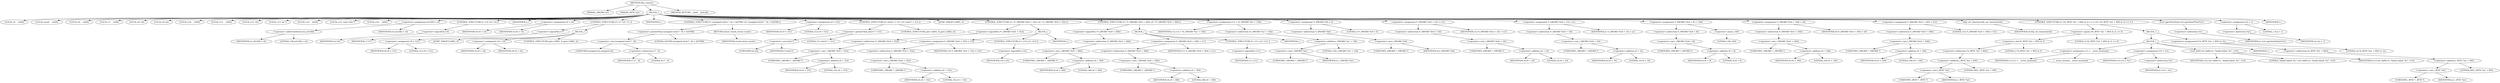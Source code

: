 digraph tftp_connect {  
"1000114" [label = "(METHOD,tftp_connect)" ]
"1000115" [label = "(PARAM,_QWORD *a1)" ]
"1000116" [label = "(PARAM,_BYTE *a2)" ]
"1000117" [label = "(BLOCK,,)" ]
"1000118" [label = "(LOCAL,v4: __int64)" ]
"1000119" [label = "(LOCAL,result: __int64)" ]
"1000120" [label = "(LOCAL,v6: __int64)" ]
"1000121" [label = "(LOCAL,v7: __int64)" ]
"1000122" [label = "(LOCAL,v8: int)" ]
"1000123" [label = "(LOCAL,v9: int)" ]
"1000124" [label = "(LOCAL,v10: __int64)" ]
"1000125" [label = "(LOCAL,v11: __int64)" ]
"1000126" [label = "(LOCAL,v12: int)" ]
"1000127" [label = "(LOCAL,v13: int *)" ]
"1000128" [label = "(LOCAL,v14: __int64)" ]
"1000129" [label = "(LOCAL,v15: const char *)" ]
"1000130" [label = "(LOCAL,v16: __int64)" ]
"1000131" [label = "(<operator>.assignment,a1[148] = v4)" ]
"1000132" [label = "(<operator>.indirectIndexAccess,a1[148])" ]
"1000133" [label = "(IDENTIFIER,a1,a1[148] = v4)" ]
"1000134" [label = "(LITERAL,148,a1[148] = v4)" ]
"1000135" [label = "(IDENTIFIER,v4,a1[148] = v4)" ]
"1000136" [label = "(CONTROL_STRUCTURE,if ( !v4 ),if ( !v4 ))" ]
"1000137" [label = "(<operator>.logicalNot,!v4)" ]
"1000138" [label = "(IDENTIFIER,v4,!v4)" ]
"1000139" [label = "(IDENTIFIER,L,)" ]
"1000140" [label = "(<operator>.assignment,v6 = v4)" ]
"1000141" [label = "(IDENTIFIER,v6,v6 = v4)" ]
"1000142" [label = "(IDENTIFIER,v4,v6 = v4)" ]
"1000143" [label = "(CONTROL_STRUCTURE,if ( !v7 ),if ( !v7 ))" ]
"1000144" [label = "(<operator>.logicalNot,!v7)" ]
"1000145" [label = "(IDENTIFIER,v7,!v7)" ]
"1000146" [label = "(BLOCK,,)" ]
"1000147" [label = "(<operator>.assignment,v8 = 512)" ]
"1000148" [label = "(IDENTIFIER,v8,v8 = 512)" ]
"1000149" [label = "(LITERAL,512,v8 = 512)" ]
"1000150" [label = "(JUMP_TARGET,LABEL_8)" ]
"1000151" [label = "(<operator>.assignment,v9 = v8)" ]
"1000152" [label = "(IDENTIFIER,v9,v9 = v8)" ]
"1000153" [label = "(IDENTIFIER,v8,v9 = v8)" ]
"1000154" [label = "(CONTROL_STRUCTURE,goto LABEL_9;,goto LABEL_9;)" ]
"1000155" [label = "(IDENTIFIER,L,)" ]
"1000156" [label = "(CONTROL_STRUCTURE,if ( (unsigned int)(v7 - 8) > 0xFFB0 ),if ( (unsigned int)(v7 - 8) > 0xFFB0 ))" ]
"1000157" [label = "(<operator>.greaterThan,(unsigned int)(v7 - 8) > 0xFFB0)" ]
"1000158" [label = "(<operator>.cast,(unsigned int)(v7 - 8))" ]
"1000159" [label = "(UNKNOWN,unsigned int,unsigned int)" ]
"1000160" [label = "(<operator>.subtraction,v7 - 8)" ]
"1000161" [label = "(IDENTIFIER,v7,v7 - 8)" ]
"1000162" [label = "(LITERAL,8,v7 - 8)" ]
"1000163" [label = "(LITERAL,0xFFB0,(unsigned int)(v7 - 8) > 0xFFB0)" ]
"1000164" [label = "(RETURN,return result;,return result;)" ]
"1000165" [label = "(IDENTIFIER,result,return result;)" ]
"1000166" [label = "(<operator>.assignment,v9 = 512)" ]
"1000167" [label = "(IDENTIFIER,v9,v9 = 512)" ]
"1000168" [label = "(LITERAL,512,v9 = 512)" ]
"1000169" [label = "(CONTROL_STRUCTURE,if ( (int)v7 > 511 ),if ( (int)v7 > 511 ))" ]
"1000170" [label = "(<operator>.greaterThan,(int)v7 > 511)" ]
"1000171" [label = "(<operator>.cast,(int)v7)" ]
"1000172" [label = "(UNKNOWN,int,int)" ]
"1000173" [label = "(IDENTIFIER,v7,(int)v7)" ]
"1000174" [label = "(LITERAL,511,(int)v7 > 511)" ]
"1000175" [label = "(CONTROL_STRUCTURE,goto LABEL_8;,goto LABEL_8;)" ]
"1000176" [label = "(JUMP_TARGET,LABEL_9)" ]
"1000177" [label = "(CONTROL_STRUCTURE,if ( !*(_QWORD *)(v6 + 352) ),if ( !*(_QWORD *)(v6 + 352) ))" ]
"1000178" [label = "(<operator>.logicalNot,!*(_QWORD *)(v6 + 352))" ]
"1000179" [label = "(<operator>.indirection,*(_QWORD *)(v6 + 352))" ]
"1000180" [label = "(<operator>.cast,(_QWORD *)(v6 + 352))" ]
"1000181" [label = "(UNKNOWN,_QWORD *,_QWORD *)" ]
"1000182" [label = "(<operator>.addition,v6 + 352)" ]
"1000183" [label = "(IDENTIFIER,v6,v6 + 352)" ]
"1000184" [label = "(LITERAL,352,v6 + 352)" ]
"1000185" [label = "(BLOCK,,)" ]
"1000186" [label = "(<operator>.assignment,*(_QWORD *)(v6 + 352) = v10)" ]
"1000187" [label = "(<operator>.indirection,*(_QWORD *)(v6 + 352))" ]
"1000188" [label = "(<operator>.cast,(_QWORD *)(v6 + 352))" ]
"1000189" [label = "(UNKNOWN,_QWORD *,_QWORD *)" ]
"1000190" [label = "(<operator>.addition,v6 + 352)" ]
"1000191" [label = "(IDENTIFIER,v6,v6 + 352)" ]
"1000192" [label = "(LITERAL,352,v6 + 352)" ]
"1000193" [label = "(IDENTIFIER,v10,*(_QWORD *)(v6 + 352) = v10)" ]
"1000194" [label = "(CONTROL_STRUCTURE,if ( !v10 ),if ( !v10 ))" ]
"1000195" [label = "(<operator>.logicalNot,!v10)" ]
"1000196" [label = "(IDENTIFIER,v10,!v10)" ]
"1000197" [label = "(IDENTIFIER,L,)" ]
"1000198" [label = "(CONTROL_STRUCTURE,if ( !*(_QWORD *)(v6 + 360) ),if ( !*(_QWORD *)(v6 + 360) ))" ]
"1000199" [label = "(<operator>.logicalNot,!*(_QWORD *)(v6 + 360))" ]
"1000200" [label = "(<operator>.indirection,*(_QWORD *)(v6 + 360))" ]
"1000201" [label = "(<operator>.cast,(_QWORD *)(v6 + 360))" ]
"1000202" [label = "(UNKNOWN,_QWORD *,_QWORD *)" ]
"1000203" [label = "(<operator>.addition,v6 + 360)" ]
"1000204" [label = "(IDENTIFIER,v6,v6 + 360)" ]
"1000205" [label = "(LITERAL,360,v6 + 360)" ]
"1000206" [label = "(BLOCK,,)" ]
"1000207" [label = "(<operator>.assignment,*(_QWORD *)(v6 + 360) = v11)" ]
"1000208" [label = "(<operator>.indirection,*(_QWORD *)(v6 + 360))" ]
"1000209" [label = "(<operator>.cast,(_QWORD *)(v6 + 360))" ]
"1000210" [label = "(UNKNOWN,_QWORD *,_QWORD *)" ]
"1000211" [label = "(<operator>.addition,v6 + 360)" ]
"1000212" [label = "(IDENTIFIER,v6,v6 + 360)" ]
"1000213" [label = "(LITERAL,360,v6 + 360)" ]
"1000214" [label = "(IDENTIFIER,v11,*(_QWORD *)(v6 + 360) = v11)" ]
"1000215" [label = "(CONTROL_STRUCTURE,if ( !v11 ),if ( !v11 ))" ]
"1000216" [label = "(<operator>.logicalNot,!v11)" ]
"1000217" [label = "(IDENTIFIER,v11,!v11)" ]
"1000218" [label = "(IDENTIFIER,L,)" ]
"1000219" [label = "(<operator>.assignment,v12 = *((_DWORD *)a1 + 156))" ]
"1000220" [label = "(IDENTIFIER,v12,v12 = *((_DWORD *)a1 + 156))" ]
"1000221" [label = "(<operator>.indirection,*((_DWORD *)a1 + 156))" ]
"1000222" [label = "(<operator>.addition,(_DWORD *)a1 + 156)" ]
"1000223" [label = "(<operator>.cast,(_DWORD *)a1)" ]
"1000224" [label = "(UNKNOWN,_DWORD *,_DWORD *)" ]
"1000225" [label = "(IDENTIFIER,a1,(_DWORD *)a1)" ]
"1000226" [label = "(LITERAL,156,(_DWORD *)a1 + 156)" ]
"1000227" [label = "(<operator>.assignment,*(_DWORD *)v6 = 0)" ]
"1000228" [label = "(<operator>.indirection,*(_DWORD *)v6)" ]
"1000229" [label = "(<operator>.cast,(_DWORD *)v6)" ]
"1000230" [label = "(UNKNOWN,_DWORD *,_DWORD *)" ]
"1000231" [label = "(IDENTIFIER,v6,(_DWORD *)v6)" ]
"1000232" [label = "(LITERAL,0,*(_DWORD *)v6 = 0)" ]
"1000233" [label = "(<operator>.assignment,*(_DWORD *)(v6 + 24) = v12)" ]
"1000234" [label = "(<operator>.indirection,*(_DWORD *)(v6 + 24))" ]
"1000235" [label = "(<operator>.cast,(_DWORD *)(v6 + 24))" ]
"1000236" [label = "(UNKNOWN,_DWORD *,_DWORD *)" ]
"1000237" [label = "(<operator>.addition,v6 + 24)" ]
"1000238" [label = "(IDENTIFIER,v6,v6 + 24)" ]
"1000239" [label = "(LITERAL,24,v6 + 24)" ]
"1000240" [label = "(IDENTIFIER,v12,*(_DWORD *)(v6 + 24) = v12)" ]
"1000241" [label = "(<operator>.assignment,*(_QWORD *)(v6 + 16) = a1)" ]
"1000242" [label = "(<operator>.indirection,*(_QWORD *)(v6 + 16))" ]
"1000243" [label = "(<operator>.cast,(_QWORD *)(v6 + 16))" ]
"1000244" [label = "(UNKNOWN,_QWORD *,_QWORD *)" ]
"1000245" [label = "(<operator>.addition,v6 + 16)" ]
"1000246" [label = "(IDENTIFIER,v6,v6 + 16)" ]
"1000247" [label = "(LITERAL,16,v6 + 16)" ]
"1000248" [label = "(IDENTIFIER,a1,*(_QWORD *)(v6 + 16) = a1)" ]
"1000249" [label = "(<operator>.assignment,*(_DWORD *)(v6 + 8) = -100)" ]
"1000250" [label = "(<operator>.indirection,*(_DWORD *)(v6 + 8))" ]
"1000251" [label = "(<operator>.cast,(_DWORD *)(v6 + 8))" ]
"1000252" [label = "(UNKNOWN,_DWORD *,_DWORD *)" ]
"1000253" [label = "(<operator>.addition,v6 + 8)" ]
"1000254" [label = "(IDENTIFIER,v6,v6 + 8)" ]
"1000255" [label = "(LITERAL,8,v6 + 8)" ]
"1000256" [label = "(<operator>.minus,-100)" ]
"1000257" [label = "(LITERAL,100,-100)" ]
"1000258" [label = "(<operator>.assignment,*(_DWORD *)(v6 + 344) = v8)" ]
"1000259" [label = "(<operator>.indirection,*(_DWORD *)(v6 + 344))" ]
"1000260" [label = "(<operator>.cast,(_DWORD *)(v6 + 344))" ]
"1000261" [label = "(UNKNOWN,_DWORD *,_DWORD *)" ]
"1000262" [label = "(<operator>.addition,v6 + 344)" ]
"1000263" [label = "(IDENTIFIER,v6,v6 + 344)" ]
"1000264" [label = "(LITERAL,344,v6 + 344)" ]
"1000265" [label = "(IDENTIFIER,v8,*(_DWORD *)(v6 + 344) = v8)" ]
"1000266" [label = "(<operator>.assignment,*(_DWORD *)(v6 + 340) = 512)" ]
"1000267" [label = "(<operator>.indirection,*(_DWORD *)(v6 + 340))" ]
"1000268" [label = "(<operator>.cast,(_DWORD *)(v6 + 340))" ]
"1000269" [label = "(UNKNOWN,_DWORD *,_DWORD *)" ]
"1000270" [label = "(<operator>.addition,v6 + 340)" ]
"1000271" [label = "(IDENTIFIER,v6,v6 + 340)" ]
"1000272" [label = "(LITERAL,340,v6 + 340)" ]
"1000273" [label = "(LITERAL,512,*(_DWORD *)(v6 + 340) = 512)" ]
"1000274" [label = "(tftp_set_timeouts,tftp_set_timeouts(v6))" ]
"1000275" [label = "(IDENTIFIER,v6,tftp_set_timeouts(v6))" ]
"1000276" [label = "(CONTROL_STRUCTURE,if ( (*((_BYTE *)a1 + 895) & 2) == 0 ),if ( (*((_BYTE *)a1 + 895) & 2) == 0 ))" ]
"1000277" [label = "(<operator>.equals,(*((_BYTE *)a1 + 895) & 2) == 0)" ]
"1000278" [label = "(<operator>.and,*((_BYTE *)a1 + 895) & 2)" ]
"1000279" [label = "(<operator>.indirection,*((_BYTE *)a1 + 895))" ]
"1000280" [label = "(<operator>.addition,(_BYTE *)a1 + 895)" ]
"1000281" [label = "(<operator>.cast,(_BYTE *)a1)" ]
"1000282" [label = "(UNKNOWN,_BYTE *,_BYTE *)" ]
"1000283" [label = "(IDENTIFIER,a1,(_BYTE *)a1)" ]
"1000284" [label = "(LITERAL,895,(_BYTE *)a1 + 895)" ]
"1000285" [label = "(LITERAL,2,*((_BYTE *)a1 + 895) & 2)" ]
"1000286" [label = "(LITERAL,0,(*((_BYTE *)a1 + 895) & 2) == 0)" ]
"1000287" [label = "(BLOCK,,)" ]
"1000288" [label = "(BLOCK,,)" ]
"1000289" [label = "(<operator>.assignment,v13 = __errno_location())" ]
"1000290" [label = "(IDENTIFIER,v13,v13 = __errno_location())" ]
"1000291" [label = "(__errno_location,__errno_location())" ]
"1000292" [label = "(<operator>.assignment,v14 = *a1)" ]
"1000293" [label = "(IDENTIFIER,v14,v14 = *a1)" ]
"1000294" [label = "(<operator>.indirection,*a1)" ]
"1000295" [label = "(IDENTIFIER,a1,v14 = *a1)" ]
"1000296" [label = "(Curl_failf,Curl_failf(v14, \"bind() failed; %s\", v15))" ]
"1000297" [label = "(IDENTIFIER,v14,Curl_failf(v14, \"bind() failed; %s\", v15))" ]
"1000298" [label = "(LITERAL,\"bind() failed; %s\",Curl_failf(v14, \"bind() failed; %s\", v15))" ]
"1000299" [label = "(IDENTIFIER,v15,Curl_failf(v14, \"bind() failed; %s\", v15))" ]
"1000300" [label = "(IDENTIFIER,L,)" ]
"1000301" [label = "(<operators>.assignmentOr,*((_BYTE *)a1 + 895) |= 2u)" ]
"1000302" [label = "(<operator>.indirection,*((_BYTE *)a1 + 895))" ]
"1000303" [label = "(<operator>.addition,(_BYTE *)a1 + 895)" ]
"1000304" [label = "(<operator>.cast,(_BYTE *)a1)" ]
"1000305" [label = "(UNKNOWN,_BYTE *,_BYTE *)" ]
"1000306" [label = "(IDENTIFIER,a1,(_BYTE *)a1)" ]
"1000307" [label = "(LITERAL,895,(_BYTE *)a1 + 895)" ]
"1000308" [label = "(LITERAL,2u,*((_BYTE *)a1 + 895) |= 2u)" ]
"1000309" [label = "(Curl_pgrsStartNow,Curl_pgrsStartNow(*a1))" ]
"1000310" [label = "(<operator>.indirection,*a1)" ]
"1000311" [label = "(IDENTIFIER,a1,Curl_pgrsStartNow(*a1))" ]
"1000312" [label = "(<operator>.assignment,*a2 = 1)" ]
"1000313" [label = "(<operator>.indirection,*a2)" ]
"1000314" [label = "(IDENTIFIER,a2,*a2 = 1)" ]
"1000315" [label = "(LITERAL,1,*a2 = 1)" ]
"1000316" [label = "(IDENTIFIER,L,)" ]
"1000317" [label = "(METHOD_RETURN,__int64 __fastcall)" ]
  "1000114" -> "1000115" 
  "1000114" -> "1000116" 
  "1000114" -> "1000117" 
  "1000114" -> "1000317" 
  "1000117" -> "1000118" 
  "1000117" -> "1000119" 
  "1000117" -> "1000120" 
  "1000117" -> "1000121" 
  "1000117" -> "1000122" 
  "1000117" -> "1000123" 
  "1000117" -> "1000124" 
  "1000117" -> "1000125" 
  "1000117" -> "1000126" 
  "1000117" -> "1000127" 
  "1000117" -> "1000128" 
  "1000117" -> "1000129" 
  "1000117" -> "1000130" 
  "1000117" -> "1000131" 
  "1000117" -> "1000136" 
  "1000117" -> "1000139" 
  "1000117" -> "1000140" 
  "1000117" -> "1000143" 
  "1000117" -> "1000155" 
  "1000117" -> "1000156" 
  "1000117" -> "1000166" 
  "1000117" -> "1000169" 
  "1000117" -> "1000176" 
  "1000117" -> "1000177" 
  "1000117" -> "1000198" 
  "1000117" -> "1000219" 
  "1000117" -> "1000227" 
  "1000117" -> "1000233" 
  "1000117" -> "1000241" 
  "1000117" -> "1000249" 
  "1000117" -> "1000258" 
  "1000117" -> "1000266" 
  "1000117" -> "1000274" 
  "1000117" -> "1000276" 
  "1000117" -> "1000309" 
  "1000117" -> "1000312" 
  "1000117" -> "1000316" 
  "1000131" -> "1000132" 
  "1000131" -> "1000135" 
  "1000132" -> "1000133" 
  "1000132" -> "1000134" 
  "1000136" -> "1000137" 
  "1000137" -> "1000138" 
  "1000140" -> "1000141" 
  "1000140" -> "1000142" 
  "1000143" -> "1000144" 
  "1000143" -> "1000146" 
  "1000144" -> "1000145" 
  "1000146" -> "1000147" 
  "1000146" -> "1000150" 
  "1000146" -> "1000151" 
  "1000146" -> "1000154" 
  "1000147" -> "1000148" 
  "1000147" -> "1000149" 
  "1000151" -> "1000152" 
  "1000151" -> "1000153" 
  "1000156" -> "1000157" 
  "1000156" -> "1000164" 
  "1000157" -> "1000158" 
  "1000157" -> "1000163" 
  "1000158" -> "1000159" 
  "1000158" -> "1000160" 
  "1000160" -> "1000161" 
  "1000160" -> "1000162" 
  "1000164" -> "1000165" 
  "1000166" -> "1000167" 
  "1000166" -> "1000168" 
  "1000169" -> "1000170" 
  "1000169" -> "1000175" 
  "1000170" -> "1000171" 
  "1000170" -> "1000174" 
  "1000171" -> "1000172" 
  "1000171" -> "1000173" 
  "1000177" -> "1000178" 
  "1000177" -> "1000185" 
  "1000178" -> "1000179" 
  "1000179" -> "1000180" 
  "1000180" -> "1000181" 
  "1000180" -> "1000182" 
  "1000182" -> "1000183" 
  "1000182" -> "1000184" 
  "1000185" -> "1000186" 
  "1000185" -> "1000194" 
  "1000185" -> "1000197" 
  "1000186" -> "1000187" 
  "1000186" -> "1000193" 
  "1000187" -> "1000188" 
  "1000188" -> "1000189" 
  "1000188" -> "1000190" 
  "1000190" -> "1000191" 
  "1000190" -> "1000192" 
  "1000194" -> "1000195" 
  "1000195" -> "1000196" 
  "1000198" -> "1000199" 
  "1000198" -> "1000206" 
  "1000199" -> "1000200" 
  "1000200" -> "1000201" 
  "1000201" -> "1000202" 
  "1000201" -> "1000203" 
  "1000203" -> "1000204" 
  "1000203" -> "1000205" 
  "1000206" -> "1000207" 
  "1000206" -> "1000215" 
  "1000206" -> "1000218" 
  "1000207" -> "1000208" 
  "1000207" -> "1000214" 
  "1000208" -> "1000209" 
  "1000209" -> "1000210" 
  "1000209" -> "1000211" 
  "1000211" -> "1000212" 
  "1000211" -> "1000213" 
  "1000215" -> "1000216" 
  "1000216" -> "1000217" 
  "1000219" -> "1000220" 
  "1000219" -> "1000221" 
  "1000221" -> "1000222" 
  "1000222" -> "1000223" 
  "1000222" -> "1000226" 
  "1000223" -> "1000224" 
  "1000223" -> "1000225" 
  "1000227" -> "1000228" 
  "1000227" -> "1000232" 
  "1000228" -> "1000229" 
  "1000229" -> "1000230" 
  "1000229" -> "1000231" 
  "1000233" -> "1000234" 
  "1000233" -> "1000240" 
  "1000234" -> "1000235" 
  "1000235" -> "1000236" 
  "1000235" -> "1000237" 
  "1000237" -> "1000238" 
  "1000237" -> "1000239" 
  "1000241" -> "1000242" 
  "1000241" -> "1000248" 
  "1000242" -> "1000243" 
  "1000243" -> "1000244" 
  "1000243" -> "1000245" 
  "1000245" -> "1000246" 
  "1000245" -> "1000247" 
  "1000249" -> "1000250" 
  "1000249" -> "1000256" 
  "1000250" -> "1000251" 
  "1000251" -> "1000252" 
  "1000251" -> "1000253" 
  "1000253" -> "1000254" 
  "1000253" -> "1000255" 
  "1000256" -> "1000257" 
  "1000258" -> "1000259" 
  "1000258" -> "1000265" 
  "1000259" -> "1000260" 
  "1000260" -> "1000261" 
  "1000260" -> "1000262" 
  "1000262" -> "1000263" 
  "1000262" -> "1000264" 
  "1000266" -> "1000267" 
  "1000266" -> "1000273" 
  "1000267" -> "1000268" 
  "1000268" -> "1000269" 
  "1000268" -> "1000270" 
  "1000270" -> "1000271" 
  "1000270" -> "1000272" 
  "1000274" -> "1000275" 
  "1000276" -> "1000277" 
  "1000276" -> "1000287" 
  "1000277" -> "1000278" 
  "1000277" -> "1000286" 
  "1000278" -> "1000279" 
  "1000278" -> "1000285" 
  "1000279" -> "1000280" 
  "1000280" -> "1000281" 
  "1000280" -> "1000284" 
  "1000281" -> "1000282" 
  "1000281" -> "1000283" 
  "1000287" -> "1000288" 
  "1000287" -> "1000301" 
  "1000288" -> "1000289" 
  "1000288" -> "1000292" 
  "1000288" -> "1000296" 
  "1000288" -> "1000300" 
  "1000289" -> "1000290" 
  "1000289" -> "1000291" 
  "1000292" -> "1000293" 
  "1000292" -> "1000294" 
  "1000294" -> "1000295" 
  "1000296" -> "1000297" 
  "1000296" -> "1000298" 
  "1000296" -> "1000299" 
  "1000301" -> "1000302" 
  "1000301" -> "1000308" 
  "1000302" -> "1000303" 
  "1000303" -> "1000304" 
  "1000303" -> "1000307" 
  "1000304" -> "1000305" 
  "1000304" -> "1000306" 
  "1000309" -> "1000310" 
  "1000310" -> "1000311" 
  "1000312" -> "1000313" 
  "1000312" -> "1000315" 
  "1000313" -> "1000314" 
}
